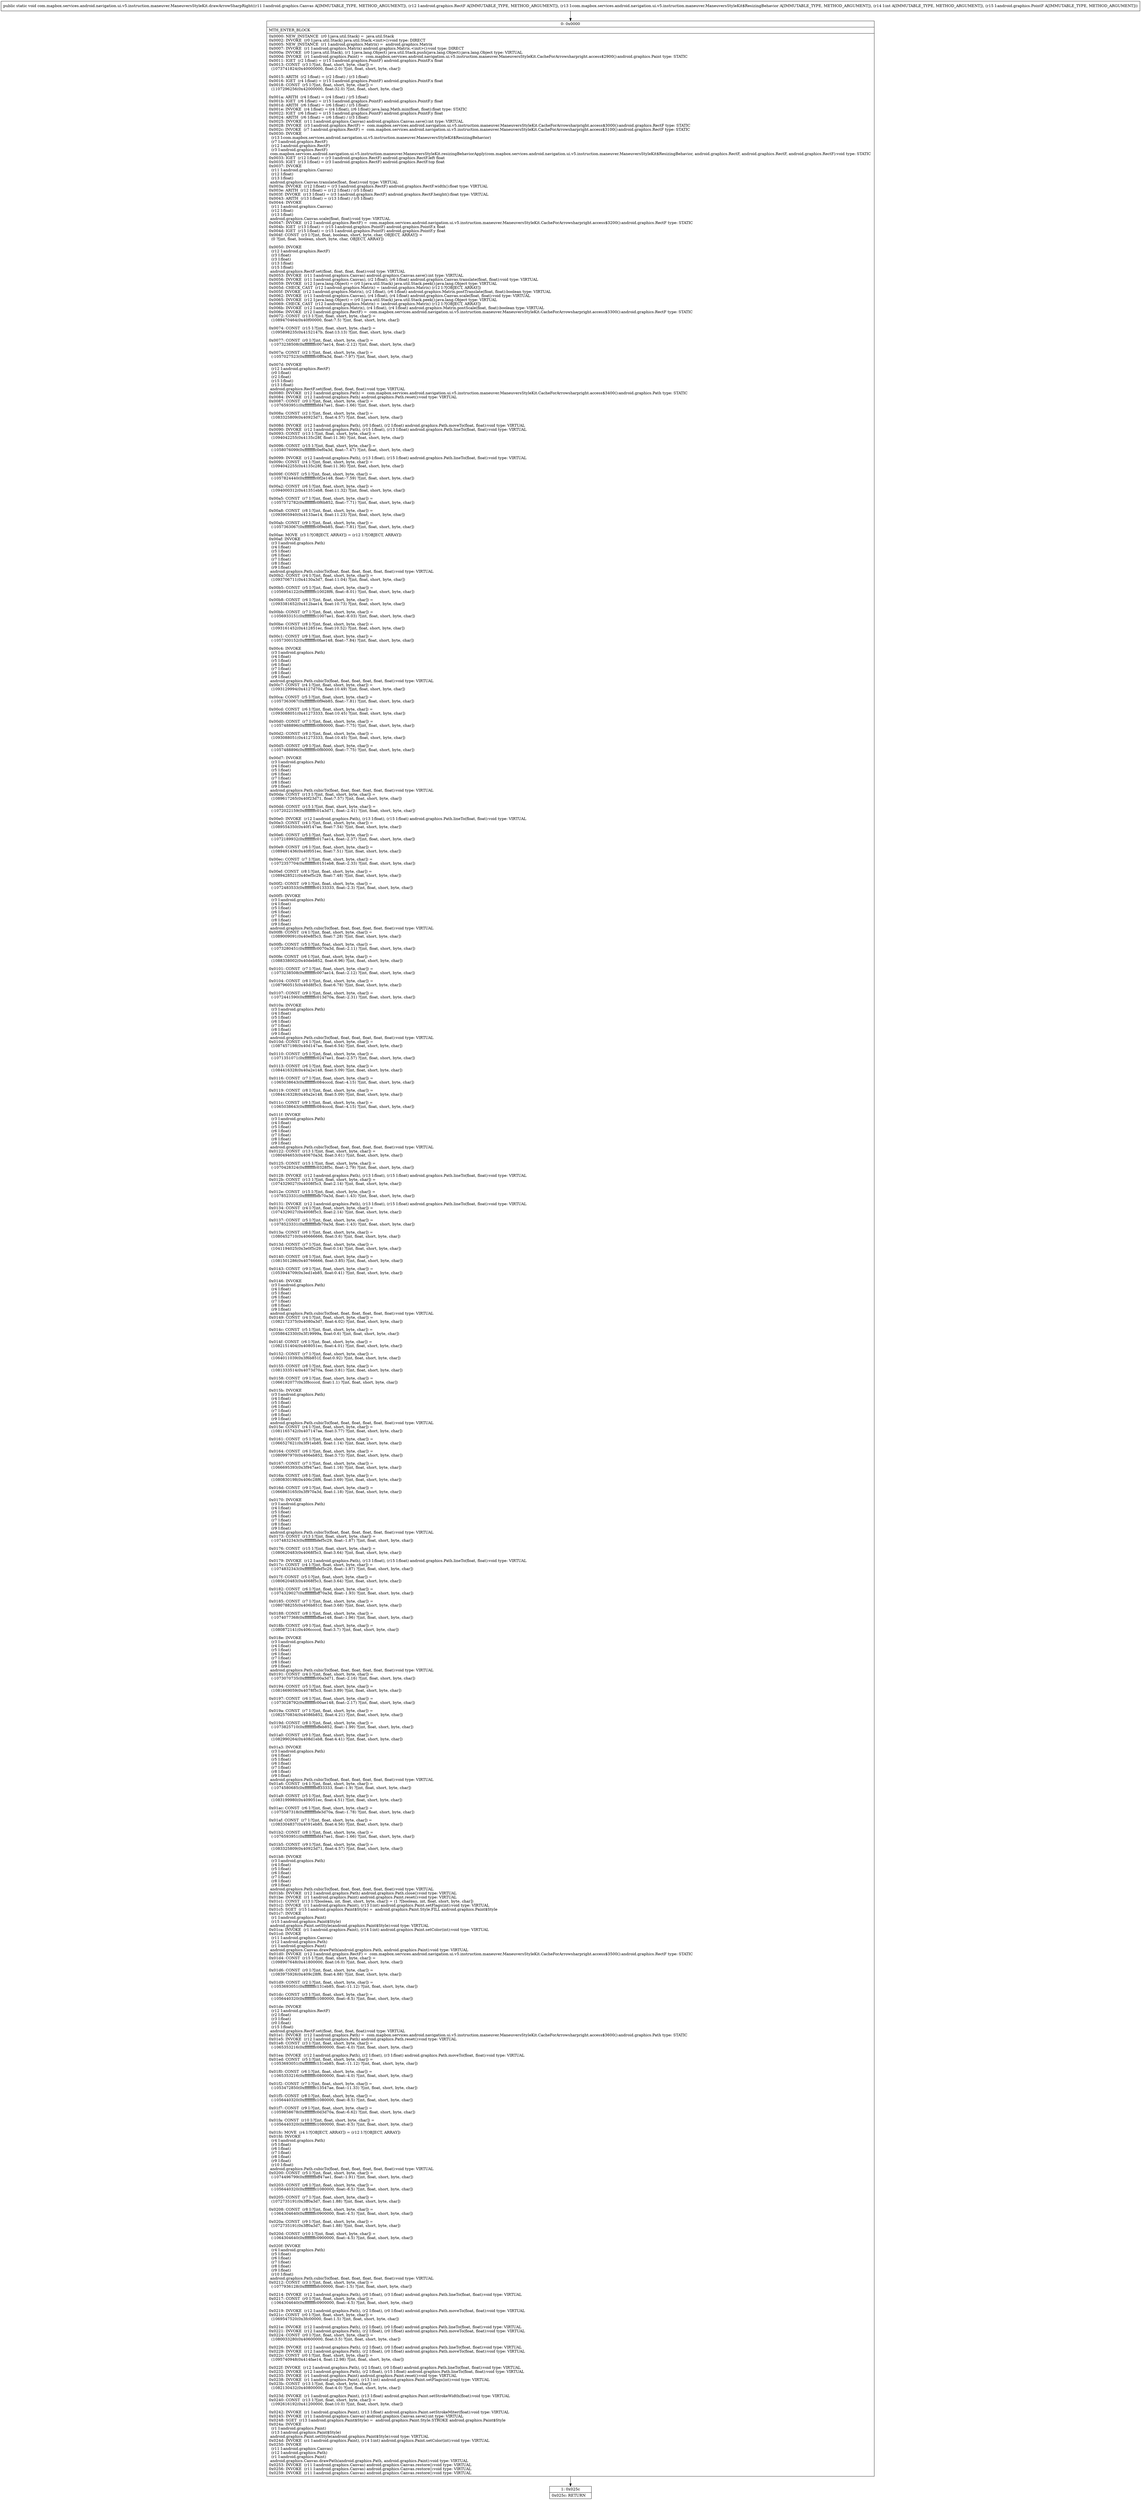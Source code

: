 digraph "CFG forcom.mapbox.services.android.navigation.ui.v5.instruction.maneuver.ManeuversStyleKit.drawArrowSharpRight(Landroid\/graphics\/Canvas;Landroid\/graphics\/RectF;Lcom\/mapbox\/services\/android\/navigation\/ui\/v5\/instruction\/maneuver\/ManeuversStyleKit$ResizingBehavior;ILandroid\/graphics\/PointF;)V" {
Node_0 [shape=record,label="{0\:\ 0x0000|MTH_ENTER_BLOCK\l|0x0000: NEW_INSTANCE  (r0 I:java.util.Stack) =  java.util.Stack \l0x0002: INVOKE  (r0 I:java.util.Stack) java.util.Stack.\<init\>():void type: DIRECT \l0x0005: NEW_INSTANCE  (r1 I:android.graphics.Matrix) =  android.graphics.Matrix \l0x0007: INVOKE  (r1 I:android.graphics.Matrix) android.graphics.Matrix.\<init\>():void type: DIRECT \l0x000a: INVOKE  (r0 I:java.util.Stack), (r1 I:java.lang.Object) java.util.Stack.push(java.lang.Object):java.lang.Object type: VIRTUAL \l0x000d: INVOKE  (r1 I:android.graphics.Paint) =  com.mapbox.services.android.navigation.ui.v5.instruction.maneuver.ManeuversStyleKit.CacheForArrowsharpright.access$2900():android.graphics.Paint type: STATIC \l0x0011: IGET  (r2 I:float) = (r15 I:android.graphics.PointF) android.graphics.PointF.x float \l0x0013: CONST  (r3 I:?[int, float, short, byte, char]) = \l  (1073741824(0x40000000, float:2.0) ?[int, float, short, byte, char])\l \l0x0015: ARITH  (r2 I:float) = (r2 I:float) \/ (r3 I:float) \l0x0016: IGET  (r4 I:float) = (r15 I:android.graphics.PointF) android.graphics.PointF.x float \l0x0018: CONST  (r5 I:?[int, float, short, byte, char]) = \l  (1107296256(0x42000000, float:32.0) ?[int, float, short, byte, char])\l \l0x001a: ARITH  (r4 I:float) = (r4 I:float) \/ (r5 I:float) \l0x001b: IGET  (r6 I:float) = (r15 I:android.graphics.PointF) android.graphics.PointF.y float \l0x001d: ARITH  (r6 I:float) = (r6 I:float) \/ (r5 I:float) \l0x001e: INVOKE  (r4 I:float) = (r4 I:float), (r6 I:float) java.lang.Math.min(float, float):float type: STATIC \l0x0022: IGET  (r6 I:float) = (r15 I:android.graphics.PointF) android.graphics.PointF.y float \l0x0024: ARITH  (r6 I:float) = (r6 I:float) \/ (r3 I:float) \l0x0025: INVOKE  (r11 I:android.graphics.Canvas) android.graphics.Canvas.save():int type: VIRTUAL \l0x0028: INVOKE  (r3 I:android.graphics.RectF) =  com.mapbox.services.android.navigation.ui.v5.instruction.maneuver.ManeuversStyleKit.CacheForArrowsharpright.access$3000():android.graphics.RectF type: STATIC \l0x002c: INVOKE  (r7 I:android.graphics.RectF) =  com.mapbox.services.android.navigation.ui.v5.instruction.maneuver.ManeuversStyleKit.CacheForArrowsharpright.access$3100():android.graphics.RectF type: STATIC \l0x0030: INVOKE  \l  (r13 I:com.mapbox.services.android.navigation.ui.v5.instruction.maneuver.ManeuversStyleKit$ResizingBehavior)\l  (r7 I:android.graphics.RectF)\l  (r12 I:android.graphics.RectF)\l  (r3 I:android.graphics.RectF)\l com.mapbox.services.android.navigation.ui.v5.instruction.maneuver.ManeuversStyleKit.resizingBehaviorApply(com.mapbox.services.android.navigation.ui.v5.instruction.maneuver.ManeuversStyleKit$ResizingBehavior, android.graphics.RectF, android.graphics.RectF, android.graphics.RectF):void type: STATIC \l0x0033: IGET  (r12 I:float) = (r3 I:android.graphics.RectF) android.graphics.RectF.left float \l0x0035: IGET  (r13 I:float) = (r3 I:android.graphics.RectF) android.graphics.RectF.top float \l0x0037: INVOKE  \l  (r11 I:android.graphics.Canvas)\l  (r12 I:float)\l  (r13 I:float)\l android.graphics.Canvas.translate(float, float):void type: VIRTUAL \l0x003a: INVOKE  (r12 I:float) = (r3 I:android.graphics.RectF) android.graphics.RectF.width():float type: VIRTUAL \l0x003e: ARITH  (r12 I:float) = (r12 I:float) \/ (r5 I:float) \l0x003f: INVOKE  (r13 I:float) = (r3 I:android.graphics.RectF) android.graphics.RectF.height():float type: VIRTUAL \l0x0043: ARITH  (r13 I:float) = (r13 I:float) \/ (r5 I:float) \l0x0044: INVOKE  \l  (r11 I:android.graphics.Canvas)\l  (r12 I:float)\l  (r13 I:float)\l android.graphics.Canvas.scale(float, float):void type: VIRTUAL \l0x0047: INVOKE  (r12 I:android.graphics.RectF) =  com.mapbox.services.android.navigation.ui.v5.instruction.maneuver.ManeuversStyleKit.CacheForArrowsharpright.access$3200():android.graphics.RectF type: STATIC \l0x004b: IGET  (r13 I:float) = (r15 I:android.graphics.PointF) android.graphics.PointF.x float \l0x004d: IGET  (r15 I:float) = (r15 I:android.graphics.PointF) android.graphics.PointF.y float \l0x004f: CONST  (r3 I:?[int, float, boolean, short, byte, char, OBJECT, ARRAY]) = \l  (0 ?[int, float, boolean, short, byte, char, OBJECT, ARRAY])\l \l0x0050: INVOKE  \l  (r12 I:android.graphics.RectF)\l  (r3 I:float)\l  (r3 I:float)\l  (r13 I:float)\l  (r15 I:float)\l android.graphics.RectF.set(float, float, float, float):void type: VIRTUAL \l0x0053: INVOKE  (r11 I:android.graphics.Canvas) android.graphics.Canvas.save():int type: VIRTUAL \l0x0056: INVOKE  (r11 I:android.graphics.Canvas), (r2 I:float), (r6 I:float) android.graphics.Canvas.translate(float, float):void type: VIRTUAL \l0x0059: INVOKE  (r12 I:java.lang.Object) = (r0 I:java.util.Stack) java.util.Stack.peek():java.lang.Object type: VIRTUAL \l0x005d: CHECK_CAST  (r12 I:android.graphics.Matrix) = (android.graphics.Matrix) (r12 I:?[OBJECT, ARRAY]) \l0x005f: INVOKE  (r12 I:android.graphics.Matrix), (r2 I:float), (r6 I:float) android.graphics.Matrix.postTranslate(float, float):boolean type: VIRTUAL \l0x0062: INVOKE  (r11 I:android.graphics.Canvas), (r4 I:float), (r4 I:float) android.graphics.Canvas.scale(float, float):void type: VIRTUAL \l0x0065: INVOKE  (r12 I:java.lang.Object) = (r0 I:java.util.Stack) java.util.Stack.peek():java.lang.Object type: VIRTUAL \l0x0069: CHECK_CAST  (r12 I:android.graphics.Matrix) = (android.graphics.Matrix) (r12 I:?[OBJECT, ARRAY]) \l0x006b: INVOKE  (r12 I:android.graphics.Matrix), (r4 I:float), (r4 I:float) android.graphics.Matrix.postScale(float, float):boolean type: VIRTUAL \l0x006e: INVOKE  (r12 I:android.graphics.RectF) =  com.mapbox.services.android.navigation.ui.v5.instruction.maneuver.ManeuversStyleKit.CacheForArrowsharpright.access$3300():android.graphics.RectF type: STATIC \l0x0072: CONST  (r13 I:?[int, float, short, byte, char]) = \l  (1089470464(0x40f00000, float:7.5) ?[int, float, short, byte, char])\l \l0x0074: CONST  (r15 I:?[int, float, short, byte, char]) = \l  (1095898235(0x4152147b, float:13.13) ?[int, float, short, byte, char])\l \l0x0077: CONST  (r0 I:?[int, float, short, byte, char]) = \l  (\-1073238508(0xffffffffc007ae14, float:\-2.12) ?[int, float, short, byte, char])\l \l0x007a: CONST  (r2 I:?[int, float, short, byte, char]) = \l  (\-1057027523(0xffffffffc0ff0a3d, float:\-7.97) ?[int, float, short, byte, char])\l \l0x007d: INVOKE  \l  (r12 I:android.graphics.RectF)\l  (r0 I:float)\l  (r2 I:float)\l  (r15 I:float)\l  (r13 I:float)\l android.graphics.RectF.set(float, float, float, float):void type: VIRTUAL \l0x0080: INVOKE  (r12 I:android.graphics.Path) =  com.mapbox.services.android.navigation.ui.v5.instruction.maneuver.ManeuversStyleKit.CacheForArrowsharpright.access$3400():android.graphics.Path type: STATIC \l0x0084: INVOKE  (r12 I:android.graphics.Path) android.graphics.Path.reset():void type: VIRTUAL \l0x0087: CONST  (r0 I:?[int, float, short, byte, char]) = \l  (\-1076593951(0xffffffffbfd47ae1, float:\-1.66) ?[int, float, short, byte, char])\l \l0x008a: CONST  (r2 I:?[int, float, short, byte, char]) = \l  (1083325809(0x40923d71, float:4.57) ?[int, float, short, byte, char])\l \l0x008d: INVOKE  (r12 I:android.graphics.Path), (r0 I:float), (r2 I:float) android.graphics.Path.moveTo(float, float):void type: VIRTUAL \l0x0090: INVOKE  (r12 I:android.graphics.Path), (r15 I:float), (r13 I:float) android.graphics.Path.lineTo(float, float):void type: VIRTUAL \l0x0093: CONST  (r13 I:?[int, float, short, byte, char]) = \l  (1094042255(0x4135c28f, float:11.36) ?[int, float, short, byte, char])\l \l0x0096: CONST  (r15 I:?[int, float, short, byte, char]) = \l  (\-1058076099(0xffffffffc0ef0a3d, float:\-7.47) ?[int, float, short, byte, char])\l \l0x0099: INVOKE  (r12 I:android.graphics.Path), (r13 I:float), (r15 I:float) android.graphics.Path.lineTo(float, float):void type: VIRTUAL \l0x009c: CONST  (r4 I:?[int, float, short, byte, char]) = \l  (1094042255(0x4135c28f, float:11.36) ?[int, float, short, byte, char])\l \l0x009f: CONST  (r5 I:?[int, float, short, byte, char]) = \l  (\-1057824440(0xffffffffc0f2e148, float:\-7.59) ?[int, float, short, byte, char])\l \l0x00a2: CONST  (r6 I:?[int, float, short, byte, char]) = \l  (1094000312(0x41351eb8, float:11.32) ?[int, float, short, byte, char])\l \l0x00a5: CONST  (r7 I:?[int, float, short, byte, char]) = \l  (\-1057572782(0xffffffffc0f6b852, float:\-7.71) ?[int, float, short, byte, char])\l \l0x00a8: CONST  (r8 I:?[int, float, short, byte, char]) = \l  (1093905940(0x4133ae14, float:11.23) ?[int, float, short, byte, char])\l \l0x00ab: CONST  (r9 I:?[int, float, short, byte, char]) = \l  (\-1057363067(0xffffffffc0f9eb85, float:\-7.81) ?[int, float, short, byte, char])\l \l0x00ae: MOVE  (r3 I:?[OBJECT, ARRAY]) = (r12 I:?[OBJECT, ARRAY]) \l0x00af: INVOKE  \l  (r3 I:android.graphics.Path)\l  (r4 I:float)\l  (r5 I:float)\l  (r6 I:float)\l  (r7 I:float)\l  (r8 I:float)\l  (r9 I:float)\l android.graphics.Path.cubicTo(float, float, float, float, float, float):void type: VIRTUAL \l0x00b2: CONST  (r4 I:?[int, float, short, byte, char]) = \l  (1093706711(0x4130a3d7, float:11.04) ?[int, float, short, byte, char])\l \l0x00b5: CONST  (r5 I:?[int, float, short, byte, char]) = \l  (\-1056954122(0xffffffffc10028f6, float:\-8.01) ?[int, float, short, byte, char])\l \l0x00b8: CONST  (r6 I:?[int, float, short, byte, char]) = \l  (1093381652(0x412bae14, float:10.73) ?[int, float, short, byte, char])\l \l0x00bb: CONST  (r7 I:?[int, float, short, byte, char]) = \l  (\-1056933151(0xffffffffc1007ae1, float:\-8.03) ?[int, float, short, byte, char])\l \l0x00be: CONST  (r8 I:?[int, float, short, byte, char]) = \l  (1093161452(0x412851ec, float:10.52) ?[int, float, short, byte, char])\l \l0x00c1: CONST  (r9 I:?[int, float, short, byte, char]) = \l  (\-1057300152(0xffffffffc0fae148, float:\-7.84) ?[int, float, short, byte, char])\l \l0x00c4: INVOKE  \l  (r3 I:android.graphics.Path)\l  (r4 I:float)\l  (r5 I:float)\l  (r6 I:float)\l  (r7 I:float)\l  (r8 I:float)\l  (r9 I:float)\l android.graphics.Path.cubicTo(float, float, float, float, float, float):void type: VIRTUAL \l0x00c7: CONST  (r4 I:?[int, float, short, byte, char]) = \l  (1093129994(0x4127d70a, float:10.49) ?[int, float, short, byte, char])\l \l0x00ca: CONST  (r5 I:?[int, float, short, byte, char]) = \l  (\-1057363067(0xffffffffc0f9eb85, float:\-7.81) ?[int, float, short, byte, char])\l \l0x00cd: CONST  (r6 I:?[int, float, short, byte, char]) = \l  (1093088051(0x41273333, float:10.45) ?[int, float, short, byte, char])\l \l0x00d0: CONST  (r7 I:?[int, float, short, byte, char]) = \l  (\-1057488896(0xffffffffc0f80000, float:\-7.75) ?[int, float, short, byte, char])\l \l0x00d2: CONST  (r8 I:?[int, float, short, byte, char]) = \l  (1093088051(0x41273333, float:10.45) ?[int, float, short, byte, char])\l \l0x00d5: CONST  (r9 I:?[int, float, short, byte, char]) = \l  (\-1057488896(0xffffffffc0f80000, float:\-7.75) ?[int, float, short, byte, char])\l \l0x00d7: INVOKE  \l  (r3 I:android.graphics.Path)\l  (r4 I:float)\l  (r5 I:float)\l  (r6 I:float)\l  (r7 I:float)\l  (r8 I:float)\l  (r9 I:float)\l android.graphics.Path.cubicTo(float, float, float, float, float, float):void type: VIRTUAL \l0x00da: CONST  (r13 I:?[int, float, short, byte, char]) = \l  (1089617265(0x40f23d71, float:7.57) ?[int, float, short, byte, char])\l \l0x00dd: CONST  (r15 I:?[int, float, short, byte, char]) = \l  (\-1072022159(0xffffffffc01a3d71, float:\-2.41) ?[int, float, short, byte, char])\l \l0x00e0: INVOKE  (r12 I:android.graphics.Path), (r13 I:float), (r15 I:float) android.graphics.Path.lineTo(float, float):void type: VIRTUAL \l0x00e3: CONST  (r4 I:?[int, float, short, byte, char]) = \l  (1089554350(0x40f147ae, float:7.54) ?[int, float, short, byte, char])\l \l0x00e6: CONST  (r5 I:?[int, float, short, byte, char]) = \l  (\-1072189932(0xffffffffc017ae14, float:\-2.37) ?[int, float, short, byte, char])\l \l0x00e9: CONST  (r6 I:?[int, float, short, byte, char]) = \l  (1089491436(0x40f051ec, float:7.51) ?[int, float, short, byte, char])\l \l0x00ec: CONST  (r7 I:?[int, float, short, byte, char]) = \l  (\-1072357704(0xffffffffc0151eb8, float:\-2.33) ?[int, float, short, byte, char])\l \l0x00ef: CONST  (r8 I:?[int, float, short, byte, char]) = \l  (1089428521(0x40ef5c29, float:7.48) ?[int, float, short, byte, char])\l \l0x00f2: CONST  (r9 I:?[int, float, short, byte, char]) = \l  (\-1072483533(0xffffffffc0133333, float:\-2.3) ?[int, float, short, byte, char])\l \l0x00f5: INVOKE  \l  (r3 I:android.graphics.Path)\l  (r4 I:float)\l  (r5 I:float)\l  (r6 I:float)\l  (r7 I:float)\l  (r8 I:float)\l  (r9 I:float)\l android.graphics.Path.cubicTo(float, float, float, float, float, float):void type: VIRTUAL \l0x00f8: CONST  (r4 I:?[int, float, short, byte, char]) = \l  (1089009091(0x40e8f5c3, float:7.28) ?[int, float, short, byte, char])\l \l0x00fb: CONST  (r5 I:?[int, float, short, byte, char]) = \l  (\-1073280451(0xffffffffc0070a3d, float:\-2.11) ?[int, float, short, byte, char])\l \l0x00fe: CONST  (r6 I:?[int, float, short, byte, char]) = \l  (1088338002(0x40deb852, float:6.96) ?[int, float, short, byte, char])\l \l0x0101: CONST  (r7 I:?[int, float, short, byte, char]) = \l  (\-1073238508(0xffffffffc007ae14, float:\-2.12) ?[int, float, short, byte, char])\l \l0x0104: CONST  (r8 I:?[int, float, short, byte, char]) = \l  (1087960515(0x40d8f5c3, float:6.78) ?[int, float, short, byte, char])\l \l0x0107: CONST  (r9 I:?[int, float, short, byte, char]) = \l  (\-1072441590(0xffffffffc013d70a, float:\-2.31) ?[int, float, short, byte, char])\l \l0x010a: INVOKE  \l  (r3 I:android.graphics.Path)\l  (r4 I:float)\l  (r5 I:float)\l  (r6 I:float)\l  (r7 I:float)\l  (r8 I:float)\l  (r9 I:float)\l android.graphics.Path.cubicTo(float, float, float, float, float, float):void type: VIRTUAL \l0x010d: CONST  (r4 I:?[int, float, short, byte, char]) = \l  (1087457198(0x40d147ae, float:6.54) ?[int, float, short, byte, char])\l \l0x0110: CONST  (r5 I:?[int, float, short, byte, char]) = \l  (\-1071351071(0xffffffffc0247ae1, float:\-2.57) ?[int, float, short, byte, char])\l \l0x0113: CONST  (r6 I:?[int, float, short, byte, char]) = \l  (1084416328(0x40a2e148, float:5.09) ?[int, float, short, byte, char])\l \l0x0116: CONST  (r7 I:?[int, float, short, byte, char]) = \l  (\-1065038643(0xffffffffc084cccd, float:\-4.15) ?[int, float, short, byte, char])\l \l0x0119: CONST  (r8 I:?[int, float, short, byte, char]) = \l  (1084416328(0x40a2e148, float:5.09) ?[int, float, short, byte, char])\l \l0x011c: CONST  (r9 I:?[int, float, short, byte, char]) = \l  (\-1065038643(0xffffffffc084cccd, float:\-4.15) ?[int, float, short, byte, char])\l \l0x011f: INVOKE  \l  (r3 I:android.graphics.Path)\l  (r4 I:float)\l  (r5 I:float)\l  (r6 I:float)\l  (r7 I:float)\l  (r8 I:float)\l  (r9 I:float)\l android.graphics.Path.cubicTo(float, float, float, float, float, float):void type: VIRTUAL \l0x0122: CONST  (r13 I:?[int, float, short, byte, char]) = \l  (1080494653(0x40670a3d, float:3.61) ?[int, float, short, byte, char])\l \l0x0125: CONST  (r15 I:?[int, float, short, byte, char]) = \l  (\-1070428324(0xffffffffc0328f5c, float:\-2.79) ?[int, float, short, byte, char])\l \l0x0128: INVOKE  (r12 I:android.graphics.Path), (r13 I:float), (r15 I:float) android.graphics.Path.lineTo(float, float):void type: VIRTUAL \l0x012b: CONST  (r13 I:?[int, float, short, byte, char]) = \l  (1074329027(0x4008f5c3, float:2.14) ?[int, float, short, byte, char])\l \l0x012e: CONST  (r15 I:?[int, float, short, byte, char]) = \l  (\-1078523331(0xffffffffbfb70a3d, float:\-1.43) ?[int, float, short, byte, char])\l \l0x0131: INVOKE  (r12 I:android.graphics.Path), (r13 I:float), (r15 I:float) android.graphics.Path.lineTo(float, float):void type: VIRTUAL \l0x0134: CONST  (r4 I:?[int, float, short, byte, char]) = \l  (1074329027(0x4008f5c3, float:2.14) ?[int, float, short, byte, char])\l \l0x0137: CONST  (r5 I:?[int, float, short, byte, char]) = \l  (\-1078523331(0xffffffffbfb70a3d, float:\-1.43) ?[int, float, short, byte, char])\l \l0x013a: CONST  (r6 I:?[int, float, short, byte, char]) = \l  (1080452710(0x40666666, float:3.6) ?[int, float, short, byte, char])\l \l0x013d: CONST  (r7 I:?[int, float, short, byte, char]) = \l  (1041194025(0x3e0f5c29, float:0.14) ?[int, float, short, byte, char])\l \l0x0140: CONST  (r8 I:?[int, float, short, byte, char]) = \l  (1081501286(0x40766666, float:3.85) ?[int, float, short, byte, char])\l \l0x0143: CONST  (r9 I:?[int, float, short, byte, char]) = \l  (1053944709(0x3ed1eb85, float:0.41) ?[int, float, short, byte, char])\l \l0x0146: INVOKE  \l  (r3 I:android.graphics.Path)\l  (r4 I:float)\l  (r5 I:float)\l  (r6 I:float)\l  (r7 I:float)\l  (r8 I:float)\l  (r9 I:float)\l android.graphics.Path.cubicTo(float, float, float, float, float, float):void type: VIRTUAL \l0x0149: CONST  (r4 I:?[int, float, short, byte, char]) = \l  (1082172375(0x4080a3d7, float:4.02) ?[int, float, short, byte, char])\l \l0x014c: CONST  (r5 I:?[int, float, short, byte, char]) = \l  (1058642330(0x3f19999a, float:0.6) ?[int, float, short, byte, char])\l \l0x014f: CONST  (r6 I:?[int, float, short, byte, char]) = \l  (1082151404(0x408051ec, float:4.01) ?[int, float, short, byte, char])\l \l0x0152: CONST  (r7 I:?[int, float, short, byte, char]) = \l  (1064011039(0x3f6b851f, float:0.92) ?[int, float, short, byte, char])\l \l0x0155: CONST  (r8 I:?[int, float, short, byte, char]) = \l  (1081333514(0x4073d70a, float:3.81) ?[int, float, short, byte, char])\l \l0x0158: CONST  (r9 I:?[int, float, short, byte, char]) = \l  (1066192077(0x3f8ccccd, float:1.1) ?[int, float, short, byte, char])\l \l0x015b: INVOKE  \l  (r3 I:android.graphics.Path)\l  (r4 I:float)\l  (r5 I:float)\l  (r6 I:float)\l  (r7 I:float)\l  (r8 I:float)\l  (r9 I:float)\l android.graphics.Path.cubicTo(float, float, float, float, float, float):void type: VIRTUAL \l0x015e: CONST  (r4 I:?[int, float, short, byte, char]) = \l  (1081165742(0x407147ae, float:3.77) ?[int, float, short, byte, char])\l \l0x0161: CONST  (r5 I:?[int, float, short, byte, char]) = \l  (1066527621(0x3f91eb85, float:1.14) ?[int, float, short, byte, char])\l \l0x0164: CONST  (r6 I:?[int, float, short, byte, char]) = \l  (1080997970(0x406eb852, float:3.73) ?[int, float, short, byte, char])\l \l0x0167: CONST  (r7 I:?[int, float, short, byte, char]) = \l  (1066695393(0x3f947ae1, float:1.16) ?[int, float, short, byte, char])\l \l0x016a: CONST  (r8 I:?[int, float, short, byte, char]) = \l  (1080830198(0x406c28f6, float:3.69) ?[int, float, short, byte, char])\l \l0x016d: CONST  (r9 I:?[int, float, short, byte, char]) = \l  (1066863165(0x3f970a3d, float:1.18) ?[int, float, short, byte, char])\l \l0x0170: INVOKE  \l  (r3 I:android.graphics.Path)\l  (r4 I:float)\l  (r5 I:float)\l  (r6 I:float)\l  (r7 I:float)\l  (r8 I:float)\l  (r9 I:float)\l android.graphics.Path.cubicTo(float, float, float, float, float, float):void type: VIRTUAL \l0x0173: CONST  (r13 I:?[int, float, short, byte, char]) = \l  (\-1074832343(0xffffffffbfef5c29, float:\-1.87) ?[int, float, short, byte, char])\l \l0x0176: CONST  (r15 I:?[int, float, short, byte, char]) = \l  (1080620483(0x4068f5c3, float:3.64) ?[int, float, short, byte, char])\l \l0x0179: INVOKE  (r12 I:android.graphics.Path), (r13 I:float), (r15 I:float) android.graphics.Path.lineTo(float, float):void type: VIRTUAL \l0x017c: CONST  (r4 I:?[int, float, short, byte, char]) = \l  (\-1074832343(0xffffffffbfef5c29, float:\-1.87) ?[int, float, short, byte, char])\l \l0x017f: CONST  (r5 I:?[int, float, short, byte, char]) = \l  (1080620483(0x4068f5c3, float:3.64) ?[int, float, short, byte, char])\l \l0x0182: CONST  (r6 I:?[int, float, short, byte, char]) = \l  (\-1074329027(0xffffffffbff70a3d, float:\-1.93) ?[int, float, short, byte, char])\l \l0x0185: CONST  (r7 I:?[int, float, short, byte, char]) = \l  (1080788255(0x406b851f, float:3.68) ?[int, float, short, byte, char])\l \l0x0188: CONST  (r8 I:?[int, float, short, byte, char]) = \l  (\-1074077368(0xffffffffbffae148, float:\-1.96) ?[int, float, short, byte, char])\l \l0x018b: CONST  (r9 I:?[int, float, short, byte, char]) = \l  (1080872141(0x406ccccd, float:3.7) ?[int, float, short, byte, char])\l \l0x018e: INVOKE  \l  (r3 I:android.graphics.Path)\l  (r4 I:float)\l  (r5 I:float)\l  (r6 I:float)\l  (r7 I:float)\l  (r8 I:float)\l  (r9 I:float)\l android.graphics.Path.cubicTo(float, float, float, float, float, float):void type: VIRTUAL \l0x0191: CONST  (r4 I:?[int, float, short, byte, char]) = \l  (\-1073070735(0xffffffffc00a3d71, float:\-2.16) ?[int, float, short, byte, char])\l \l0x0194: CONST  (r5 I:?[int, float, short, byte, char]) = \l  (1081669059(0x4078f5c3, float:3.89) ?[int, float, short, byte, char])\l \l0x0197: CONST  (r6 I:?[int, float, short, byte, char]) = \l  (\-1073028792(0xffffffffc00ae148, float:\-2.17) ?[int, float, short, byte, char])\l \l0x019a: CONST  (r7 I:?[int, float, short, byte, char]) = \l  (1082570834(0x4086b852, float:4.21) ?[int, float, short, byte, char])\l \l0x019d: CONST  (r8 I:?[int, float, short, byte, char]) = \l  (\-1073825710(0xffffffffbffeb852, float:\-1.99) ?[int, float, short, byte, char])\l \l0x01a0: CONST  (r9 I:?[int, float, short, byte, char]) = \l  (1082990264(0x408d1eb8, float:4.41) ?[int, float, short, byte, char])\l \l0x01a3: INVOKE  \l  (r3 I:android.graphics.Path)\l  (r4 I:float)\l  (r5 I:float)\l  (r6 I:float)\l  (r7 I:float)\l  (r8 I:float)\l  (r9 I:float)\l android.graphics.Path.cubicTo(float, float, float, float, float, float):void type: VIRTUAL \l0x01a6: CONST  (r4 I:?[int, float, short, byte, char]) = \l  (\-1074580685(0xffffffffbff33333, float:\-1.9) ?[int, float, short, byte, char])\l \l0x01a9: CONST  (r5 I:?[int, float, short, byte, char]) = \l  (1083199980(0x409051ec, float:4.51) ?[int, float, short, byte, char])\l \l0x01ac: CONST  (r6 I:?[int, float, short, byte, char]) = \l  (\-1075587318(0xffffffffbfe3d70a, float:\-1.78) ?[int, float, short, byte, char])\l \l0x01af: CONST  (r7 I:?[int, float, short, byte, char]) = \l  (1083304837(0x4091eb85, float:4.56) ?[int, float, short, byte, char])\l \l0x01b2: CONST  (r8 I:?[int, float, short, byte, char]) = \l  (\-1076593951(0xffffffffbfd47ae1, float:\-1.66) ?[int, float, short, byte, char])\l \l0x01b5: CONST  (r9 I:?[int, float, short, byte, char]) = \l  (1083325809(0x40923d71, float:4.57) ?[int, float, short, byte, char])\l \l0x01b8: INVOKE  \l  (r3 I:android.graphics.Path)\l  (r4 I:float)\l  (r5 I:float)\l  (r6 I:float)\l  (r7 I:float)\l  (r8 I:float)\l  (r9 I:float)\l android.graphics.Path.cubicTo(float, float, float, float, float, float):void type: VIRTUAL \l0x01bb: INVOKE  (r12 I:android.graphics.Path) android.graphics.Path.close():void type: VIRTUAL \l0x01be: INVOKE  (r1 I:android.graphics.Paint) android.graphics.Paint.reset():void type: VIRTUAL \l0x01c1: CONST  (r13 I:?[boolean, int, float, short, byte, char]) = (1 ?[boolean, int, float, short, byte, char]) \l0x01c2: INVOKE  (r1 I:android.graphics.Paint), (r13 I:int) android.graphics.Paint.setFlags(int):void type: VIRTUAL \l0x01c5: SGET  (r15 I:android.graphics.Paint$Style) =  android.graphics.Paint.Style.FILL android.graphics.Paint$Style \l0x01c7: INVOKE  \l  (r1 I:android.graphics.Paint)\l  (r15 I:android.graphics.Paint$Style)\l android.graphics.Paint.setStyle(android.graphics.Paint$Style):void type: VIRTUAL \l0x01ca: INVOKE  (r1 I:android.graphics.Paint), (r14 I:int) android.graphics.Paint.setColor(int):void type: VIRTUAL \l0x01cd: INVOKE  \l  (r11 I:android.graphics.Canvas)\l  (r12 I:android.graphics.Path)\l  (r1 I:android.graphics.Paint)\l android.graphics.Canvas.drawPath(android.graphics.Path, android.graphics.Paint):void type: VIRTUAL \l0x01d0: INVOKE  (r12 I:android.graphics.RectF) =  com.mapbox.services.android.navigation.ui.v5.instruction.maneuver.ManeuversStyleKit.CacheForArrowsharpright.access$3500():android.graphics.RectF type: STATIC \l0x01d4: CONST  (r15 I:?[int, float, short, byte, char]) = \l  (1098907648(0x41800000, float:16.0) ?[int, float, short, byte, char])\l \l0x01d6: CONST  (r0 I:?[int, float, short, byte, char]) = \l  (1083975926(0x409c28f6, float:4.88) ?[int, float, short, byte, char])\l \l0x01d9: CONST  (r2 I:?[int, float, short, byte, char]) = \l  (\-1053693051(0xffffffffc131eb85, float:\-11.12) ?[int, float, short, byte, char])\l \l0x01dc: CONST  (r3 I:?[int, float, short, byte, char]) = \l  (\-1056440320(0xffffffffc1080000, float:\-8.5) ?[int, float, short, byte, char])\l \l0x01de: INVOKE  \l  (r12 I:android.graphics.RectF)\l  (r2 I:float)\l  (r3 I:float)\l  (r0 I:float)\l  (r15 I:float)\l android.graphics.RectF.set(float, float, float, float):void type: VIRTUAL \l0x01e1: INVOKE  (r12 I:android.graphics.Path) =  com.mapbox.services.android.navigation.ui.v5.instruction.maneuver.ManeuversStyleKit.CacheForArrowsharpright.access$3600():android.graphics.Path type: STATIC \l0x01e5: INVOKE  (r12 I:android.graphics.Path) android.graphics.Path.reset():void type: VIRTUAL \l0x01e8: CONST  (r3 I:?[int, float, short, byte, char]) = \l  (\-1065353216(0xffffffffc0800000, float:\-4.0) ?[int, float, short, byte, char])\l \l0x01ea: INVOKE  (r12 I:android.graphics.Path), (r2 I:float), (r3 I:float) android.graphics.Path.moveTo(float, float):void type: VIRTUAL \l0x01ed: CONST  (r5 I:?[int, float, short, byte, char]) = \l  (\-1053693051(0xffffffffc131eb85, float:\-11.12) ?[int, float, short, byte, char])\l \l0x01f0: CONST  (r6 I:?[int, float, short, byte, char]) = \l  (\-1065353216(0xffffffffc0800000, float:\-4.0) ?[int, float, short, byte, char])\l \l0x01f2: CONST  (r7 I:?[int, float, short, byte, char]) = \l  (\-1053472850(0xffffffffc13547ae, float:\-11.33) ?[int, float, short, byte, char])\l \l0x01f5: CONST  (r8 I:?[int, float, short, byte, char]) = \l  (\-1056440320(0xffffffffc1080000, float:\-8.5) ?[int, float, short, byte, char])\l \l0x01f7: CONST  (r9 I:?[int, float, short, byte, char]) = \l  (\-1059858678(0xffffffffc0d3d70a, float:\-6.62) ?[int, float, short, byte, char])\l \l0x01fa: CONST  (r10 I:?[int, float, short, byte, char]) = \l  (\-1056440320(0xffffffffc1080000, float:\-8.5) ?[int, float, short, byte, char])\l \l0x01fc: MOVE  (r4 I:?[OBJECT, ARRAY]) = (r12 I:?[OBJECT, ARRAY]) \l0x01fd: INVOKE  \l  (r4 I:android.graphics.Path)\l  (r5 I:float)\l  (r6 I:float)\l  (r7 I:float)\l  (r8 I:float)\l  (r9 I:float)\l  (r10 I:float)\l android.graphics.Path.cubicTo(float, float, float, float, float, float):void type: VIRTUAL \l0x0200: CONST  (r5 I:?[int, float, short, byte, char]) = \l  (\-1074496799(0xffffffffbff47ae1, float:\-1.91) ?[int, float, short, byte, char])\l \l0x0203: CONST  (r6 I:?[int, float, short, byte, char]) = \l  (\-1056440320(0xffffffffc1080000, float:\-8.5) ?[int, float, short, byte, char])\l \l0x0205: CONST  (r7 I:?[int, float, short, byte, char]) = \l  (1072735191(0x3ff0a3d7, float:1.88) ?[int, float, short, byte, char])\l \l0x0208: CONST  (r8 I:?[int, float, short, byte, char]) = \l  (\-1064304640(0xffffffffc0900000, float:\-4.5) ?[int, float, short, byte, char])\l \l0x020a: CONST  (r9 I:?[int, float, short, byte, char]) = \l  (1072735191(0x3ff0a3d7, float:1.88) ?[int, float, short, byte, char])\l \l0x020d: CONST  (r10 I:?[int, float, short, byte, char]) = \l  (\-1064304640(0xffffffffc0900000, float:\-4.5) ?[int, float, short, byte, char])\l \l0x020f: INVOKE  \l  (r4 I:android.graphics.Path)\l  (r5 I:float)\l  (r6 I:float)\l  (r7 I:float)\l  (r8 I:float)\l  (r9 I:float)\l  (r10 I:float)\l android.graphics.Path.cubicTo(float, float, float, float, float, float):void type: VIRTUAL \l0x0212: CONST  (r3 I:?[int, float, short, byte, char]) = \l  (\-1077936128(0xffffffffbfc00000, float:\-1.5) ?[int, float, short, byte, char])\l \l0x0214: INVOKE  (r12 I:android.graphics.Path), (r0 I:float), (r3 I:float) android.graphics.Path.lineTo(float, float):void type: VIRTUAL \l0x0217: CONST  (r0 I:?[int, float, short, byte, char]) = \l  (\-1064304640(0xffffffffc0900000, float:\-4.5) ?[int, float, short, byte, char])\l \l0x0219: INVOKE  (r12 I:android.graphics.Path), (r2 I:float), (r0 I:float) android.graphics.Path.moveTo(float, float):void type: VIRTUAL \l0x021c: CONST  (r0 I:?[int, float, short, byte, char]) = \l  (1069547520(0x3fc00000, float:1.5) ?[int, float, short, byte, char])\l \l0x021e: INVOKE  (r12 I:android.graphics.Path), (r2 I:float), (r0 I:float) android.graphics.Path.lineTo(float, float):void type: VIRTUAL \l0x0221: INVOKE  (r12 I:android.graphics.Path), (r2 I:float), (r0 I:float) android.graphics.Path.moveTo(float, float):void type: VIRTUAL \l0x0224: CONST  (r0 I:?[int, float, short, byte, char]) = \l  (1080033280(0x40600000, float:3.5) ?[int, float, short, byte, char])\l \l0x0226: INVOKE  (r12 I:android.graphics.Path), (r2 I:float), (r0 I:float) android.graphics.Path.lineTo(float, float):void type: VIRTUAL \l0x0229: INVOKE  (r12 I:android.graphics.Path), (r2 I:float), (r0 I:float) android.graphics.Path.moveTo(float, float):void type: VIRTUAL \l0x022c: CONST  (r0 I:?[int, float, short, byte, char]) = \l  (1095740948(0x414fae14, float:12.98) ?[int, float, short, byte, char])\l \l0x022f: INVOKE  (r12 I:android.graphics.Path), (r2 I:float), (r0 I:float) android.graphics.Path.lineTo(float, float):void type: VIRTUAL \l0x0232: INVOKE  (r12 I:android.graphics.Path), (r2 I:float), (r15 I:float) android.graphics.Path.lineTo(float, float):void type: VIRTUAL \l0x0235: INVOKE  (r1 I:android.graphics.Paint) android.graphics.Paint.reset():void type: VIRTUAL \l0x0238: INVOKE  (r1 I:android.graphics.Paint), (r13 I:int) android.graphics.Paint.setFlags(int):void type: VIRTUAL \l0x023b: CONST  (r13 I:?[int, float, short, byte, char]) = \l  (1082130432(0x40800000, float:4.0) ?[int, float, short, byte, char])\l \l0x023d: INVOKE  (r1 I:android.graphics.Paint), (r13 I:float) android.graphics.Paint.setStrokeWidth(float):void type: VIRTUAL \l0x0240: CONST  (r13 I:?[int, float, short, byte, char]) = \l  (1092616192(0x41200000, float:10.0) ?[int, float, short, byte, char])\l \l0x0242: INVOKE  (r1 I:android.graphics.Paint), (r13 I:float) android.graphics.Paint.setStrokeMiter(float):void type: VIRTUAL \l0x0245: INVOKE  (r11 I:android.graphics.Canvas) android.graphics.Canvas.save():int type: VIRTUAL \l0x0248: SGET  (r13 I:android.graphics.Paint$Style) =  android.graphics.Paint.Style.STROKE android.graphics.Paint$Style \l0x024a: INVOKE  \l  (r1 I:android.graphics.Paint)\l  (r13 I:android.graphics.Paint$Style)\l android.graphics.Paint.setStyle(android.graphics.Paint$Style):void type: VIRTUAL \l0x024d: INVOKE  (r1 I:android.graphics.Paint), (r14 I:int) android.graphics.Paint.setColor(int):void type: VIRTUAL \l0x0250: INVOKE  \l  (r11 I:android.graphics.Canvas)\l  (r12 I:android.graphics.Path)\l  (r1 I:android.graphics.Paint)\l android.graphics.Canvas.drawPath(android.graphics.Path, android.graphics.Paint):void type: VIRTUAL \l0x0253: INVOKE  (r11 I:android.graphics.Canvas) android.graphics.Canvas.restore():void type: VIRTUAL \l0x0256: INVOKE  (r11 I:android.graphics.Canvas) android.graphics.Canvas.restore():void type: VIRTUAL \l0x0259: INVOKE  (r11 I:android.graphics.Canvas) android.graphics.Canvas.restore():void type: VIRTUAL \l}"];
Node_1 [shape=record,label="{1\:\ 0x025c|0x025c: RETURN   \l}"];
MethodNode[shape=record,label="{public static void com.mapbox.services.android.navigation.ui.v5.instruction.maneuver.ManeuversStyleKit.drawArrowSharpRight((r11 I:android.graphics.Canvas A[IMMUTABLE_TYPE, METHOD_ARGUMENT]), (r12 I:android.graphics.RectF A[IMMUTABLE_TYPE, METHOD_ARGUMENT]), (r13 I:com.mapbox.services.android.navigation.ui.v5.instruction.maneuver.ManeuversStyleKit$ResizingBehavior A[IMMUTABLE_TYPE, METHOD_ARGUMENT]), (r14 I:int A[IMMUTABLE_TYPE, METHOD_ARGUMENT]), (r15 I:android.graphics.PointF A[IMMUTABLE_TYPE, METHOD_ARGUMENT])) }"];
MethodNode -> Node_0;
Node_0 -> Node_1;
}

